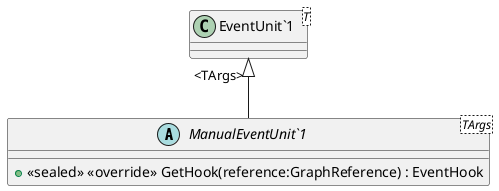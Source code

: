 @startuml
abstract class "ManualEventUnit`1"<TArgs> {
    + <<sealed>> <<override>> GetHook(reference:GraphReference) : EventHook
}
class "EventUnit`1"<T> {
}
"EventUnit`1" "<TArgs>" <|-- "ManualEventUnit`1"
@enduml
